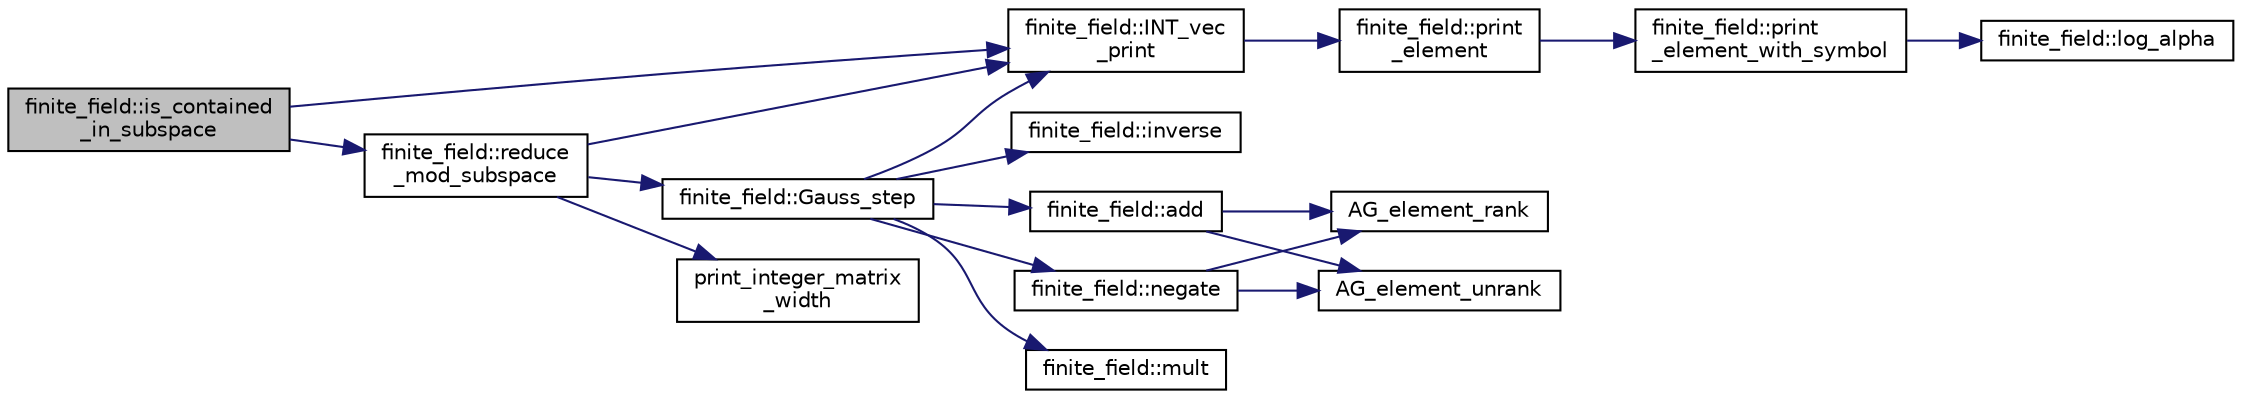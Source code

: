 digraph "finite_field::is_contained_in_subspace"
{
  edge [fontname="Helvetica",fontsize="10",labelfontname="Helvetica",labelfontsize="10"];
  node [fontname="Helvetica",fontsize="10",shape=record];
  rankdir="LR";
  Node7444 [label="finite_field::is_contained\l_in_subspace",height=0.2,width=0.4,color="black", fillcolor="grey75", style="filled", fontcolor="black"];
  Node7444 -> Node7445 [color="midnightblue",fontsize="10",style="solid",fontname="Helvetica"];
  Node7445 [label="finite_field::INT_vec\l_print",height=0.2,width=0.4,color="black", fillcolor="white", style="filled",URL="$df/d5a/classfinite__field.html#a9c33a61dedc197e37b014b6f8dc07f06"];
  Node7445 -> Node7446 [color="midnightblue",fontsize="10",style="solid",fontname="Helvetica"];
  Node7446 [label="finite_field::print\l_element",height=0.2,width=0.4,color="black", fillcolor="white", style="filled",URL="$df/d5a/classfinite__field.html#ab7d1f59c043d7696b8b47c92d0fedad5"];
  Node7446 -> Node7447 [color="midnightblue",fontsize="10",style="solid",fontname="Helvetica"];
  Node7447 [label="finite_field::print\l_element_with_symbol",height=0.2,width=0.4,color="black", fillcolor="white", style="filled",URL="$df/d5a/classfinite__field.html#aa0180c961aa4a0a8934cb4dc82e38a4d"];
  Node7447 -> Node7448 [color="midnightblue",fontsize="10",style="solid",fontname="Helvetica"];
  Node7448 [label="finite_field::log_alpha",height=0.2,width=0.4,color="black", fillcolor="white", style="filled",URL="$df/d5a/classfinite__field.html#a446a83ae0d281ddf44215626f0097305"];
  Node7444 -> Node7449 [color="midnightblue",fontsize="10",style="solid",fontname="Helvetica"];
  Node7449 [label="finite_field::reduce\l_mod_subspace",height=0.2,width=0.4,color="black", fillcolor="white", style="filled",URL="$df/d5a/classfinite__field.html#a58c58854e54819ab1f3b1df2a12423ad"];
  Node7449 -> Node7445 [color="midnightblue",fontsize="10",style="solid",fontname="Helvetica"];
  Node7449 -> Node7450 [color="midnightblue",fontsize="10",style="solid",fontname="Helvetica"];
  Node7450 [label="print_integer_matrix\l_width",height=0.2,width=0.4,color="black", fillcolor="white", style="filled",URL="$d5/db4/io__and__os_8h.html#aa78f3e73fc2179251bd15adbcc31573f"];
  Node7449 -> Node7451 [color="midnightblue",fontsize="10",style="solid",fontname="Helvetica"];
  Node7451 [label="finite_field::Gauss_step",height=0.2,width=0.4,color="black", fillcolor="white", style="filled",URL="$df/d5a/classfinite__field.html#a888228cd0bdf000bd4d44cf4d1ad62ce"];
  Node7451 -> Node7445 [color="midnightblue",fontsize="10",style="solid",fontname="Helvetica"];
  Node7451 -> Node7452 [color="midnightblue",fontsize="10",style="solid",fontname="Helvetica"];
  Node7452 [label="finite_field::negate",height=0.2,width=0.4,color="black", fillcolor="white", style="filled",URL="$df/d5a/classfinite__field.html#aa9d798298f25d4a9262b5bc5f1733e31"];
  Node7452 -> Node7453 [color="midnightblue",fontsize="10",style="solid",fontname="Helvetica"];
  Node7453 [label="AG_element_unrank",height=0.2,width=0.4,color="black", fillcolor="white", style="filled",URL="$d4/d67/geometry_8h.html#a4a33b86c87b2879b97cfa1327abe2885"];
  Node7452 -> Node7454 [color="midnightblue",fontsize="10",style="solid",fontname="Helvetica"];
  Node7454 [label="AG_element_rank",height=0.2,width=0.4,color="black", fillcolor="white", style="filled",URL="$d4/d67/geometry_8h.html#ab2ac908d07dd8038fd996e26bdc75c17"];
  Node7451 -> Node7455 [color="midnightblue",fontsize="10",style="solid",fontname="Helvetica"];
  Node7455 [label="finite_field::mult",height=0.2,width=0.4,color="black", fillcolor="white", style="filled",URL="$df/d5a/classfinite__field.html#a24fb5917aa6d4d656fd855b7f44a13b0"];
  Node7451 -> Node7456 [color="midnightblue",fontsize="10",style="solid",fontname="Helvetica"];
  Node7456 [label="finite_field::inverse",height=0.2,width=0.4,color="black", fillcolor="white", style="filled",URL="$df/d5a/classfinite__field.html#a69f2a12c01e70b7ce2d115c5221c9cdd"];
  Node7451 -> Node7457 [color="midnightblue",fontsize="10",style="solid",fontname="Helvetica"];
  Node7457 [label="finite_field::add",height=0.2,width=0.4,color="black", fillcolor="white", style="filled",URL="$df/d5a/classfinite__field.html#a8f12328a27500f3c7be0c849ebbc9d14"];
  Node7457 -> Node7453 [color="midnightblue",fontsize="10",style="solid",fontname="Helvetica"];
  Node7457 -> Node7454 [color="midnightblue",fontsize="10",style="solid",fontname="Helvetica"];
}
